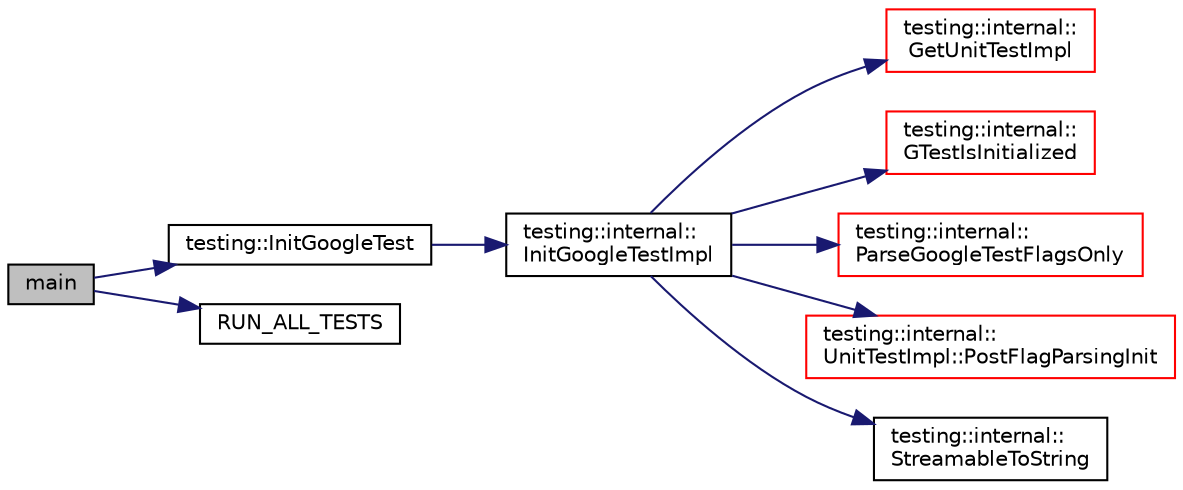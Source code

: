 digraph "main"
{
 // INTERACTIVE_SVG=YES
 // LATEX_PDF_SIZE
  bgcolor="transparent";
  edge [fontname="Helvetica",fontsize="10",labelfontname="Helvetica",labelfontsize="10"];
  node [fontname="Helvetica",fontsize="10",shape=record];
  rankdir="LR";
  Node1 [label="main",height=0.2,width=0.4,color="black", fillcolor="grey75", style="filled", fontcolor="black",tooltip=" "];
  Node1 -> Node2 [color="midnightblue",fontsize="10",style="solid",fontname="Helvetica"];
  Node2 [label="testing::InitGoogleTest",height=0.2,width=0.4,color="black",URL="$d0/d75/namespacetesting.html#a2ba4fda7f4d403cbcdf289327009a2da",tooltip=" "];
  Node2 -> Node3 [color="midnightblue",fontsize="10",style="solid",fontname="Helvetica"];
  Node3 [label="testing::internal::\lInitGoogleTestImpl",height=0.2,width=0.4,color="black",URL="$d0/da7/namespacetesting_1_1internal.html#ac3c6fa93391768aa91c6238b31aaeeb5",tooltip=" "];
  Node3 -> Node4 [color="midnightblue",fontsize="10",style="solid",fontname="Helvetica"];
  Node4 [label="testing::internal::\lGetUnitTestImpl",height=0.2,width=0.4,color="red",URL="$d0/da7/namespacetesting_1_1internal.html#a3ae874a4030c4aa27d77d67bf08d9e1d",tooltip=" "];
  Node3 -> Node8 [color="midnightblue",fontsize="10",style="solid",fontname="Helvetica"];
  Node8 [label="testing::internal::\lGTestIsInitialized",height=0.2,width=0.4,color="red",URL="$d0/da7/namespacetesting_1_1internal.html#a91e707e0d371fae0224ffd37f0d042af",tooltip=" "];
  Node3 -> Node10 [color="midnightblue",fontsize="10",style="solid",fontname="Helvetica"];
  Node10 [label="testing::internal::\lParseGoogleTestFlagsOnly",height=0.2,width=0.4,color="red",URL="$d0/da7/namespacetesting_1_1internal.html#a5655276556ac09c8d184920553da3e90",tooltip=" "];
  Node3 -> Node40 [color="midnightblue",fontsize="10",style="solid",fontname="Helvetica"];
  Node40 [label="testing::internal::\lUnitTestImpl::PostFlagParsingInit",height=0.2,width=0.4,color="red",URL="$d7/dda/classtesting_1_1internal_1_1_unit_test_impl.html#a3d68c6d1fdec822210f96171a3b57b47",tooltip=" "];
  Node3 -> Node39 [color="midnightblue",fontsize="10",style="solid",fontname="Helvetica"];
  Node39 [label="testing::internal::\lStreamableToString",height=0.2,width=0.4,color="black",URL="$d0/da7/namespacetesting_1_1internal.html#aad4beed95d0846e6ffc5da0978ef3bb9",tooltip=" "];
  Node1 -> Node70 [color="midnightblue",fontsize="10",style="solid",fontname="Helvetica"];
  Node70 [label="RUN_ALL_TESTS",height=0.2,width=0.4,color="black",URL="$d8/d73/gtest_8h.html#a853a3792807489591d3d4a2f2ff9359f",tooltip=" "];
}
